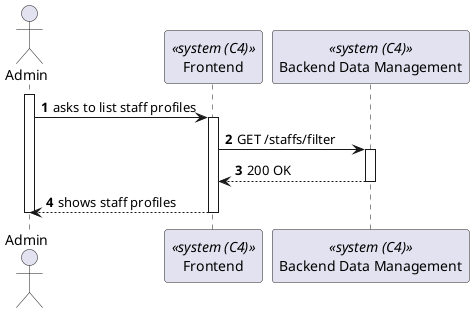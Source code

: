 @startuml process-view
autonumber

actor "Admin" as Admin
participant Frontend as "Frontend" <<system (C4)>>
participant BackendDataManagement as "Backend Data Management" <<system (C4)>>

activate Admin
    Admin -> Frontend : asks to list staff profiles
    activate Frontend
        Frontend-> BackendDataManagement : GET /staffs/filter
        activate BackendDataManagement
            Frontend <-- BackendDataManagement : 200 OK
        deactivate BackendDataManagement
    Frontend --> Admin : shows staff profiles
    deactivate Frontend
deactivate Admin

@enduml